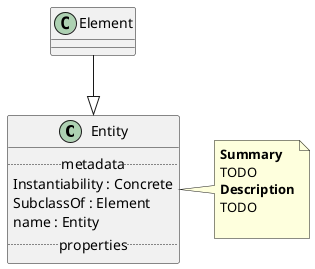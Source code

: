 @startuml
class Entity {
.. metadata ..
    Instantiability : Concrete
    SubclassOf : Element
    name : Entity
.. properties ..
}
note right of Entity
<b>Summary</b>
TODO
<b>Description</b>
TODO

end note
"Element" --|> "Entity"
@enduml
